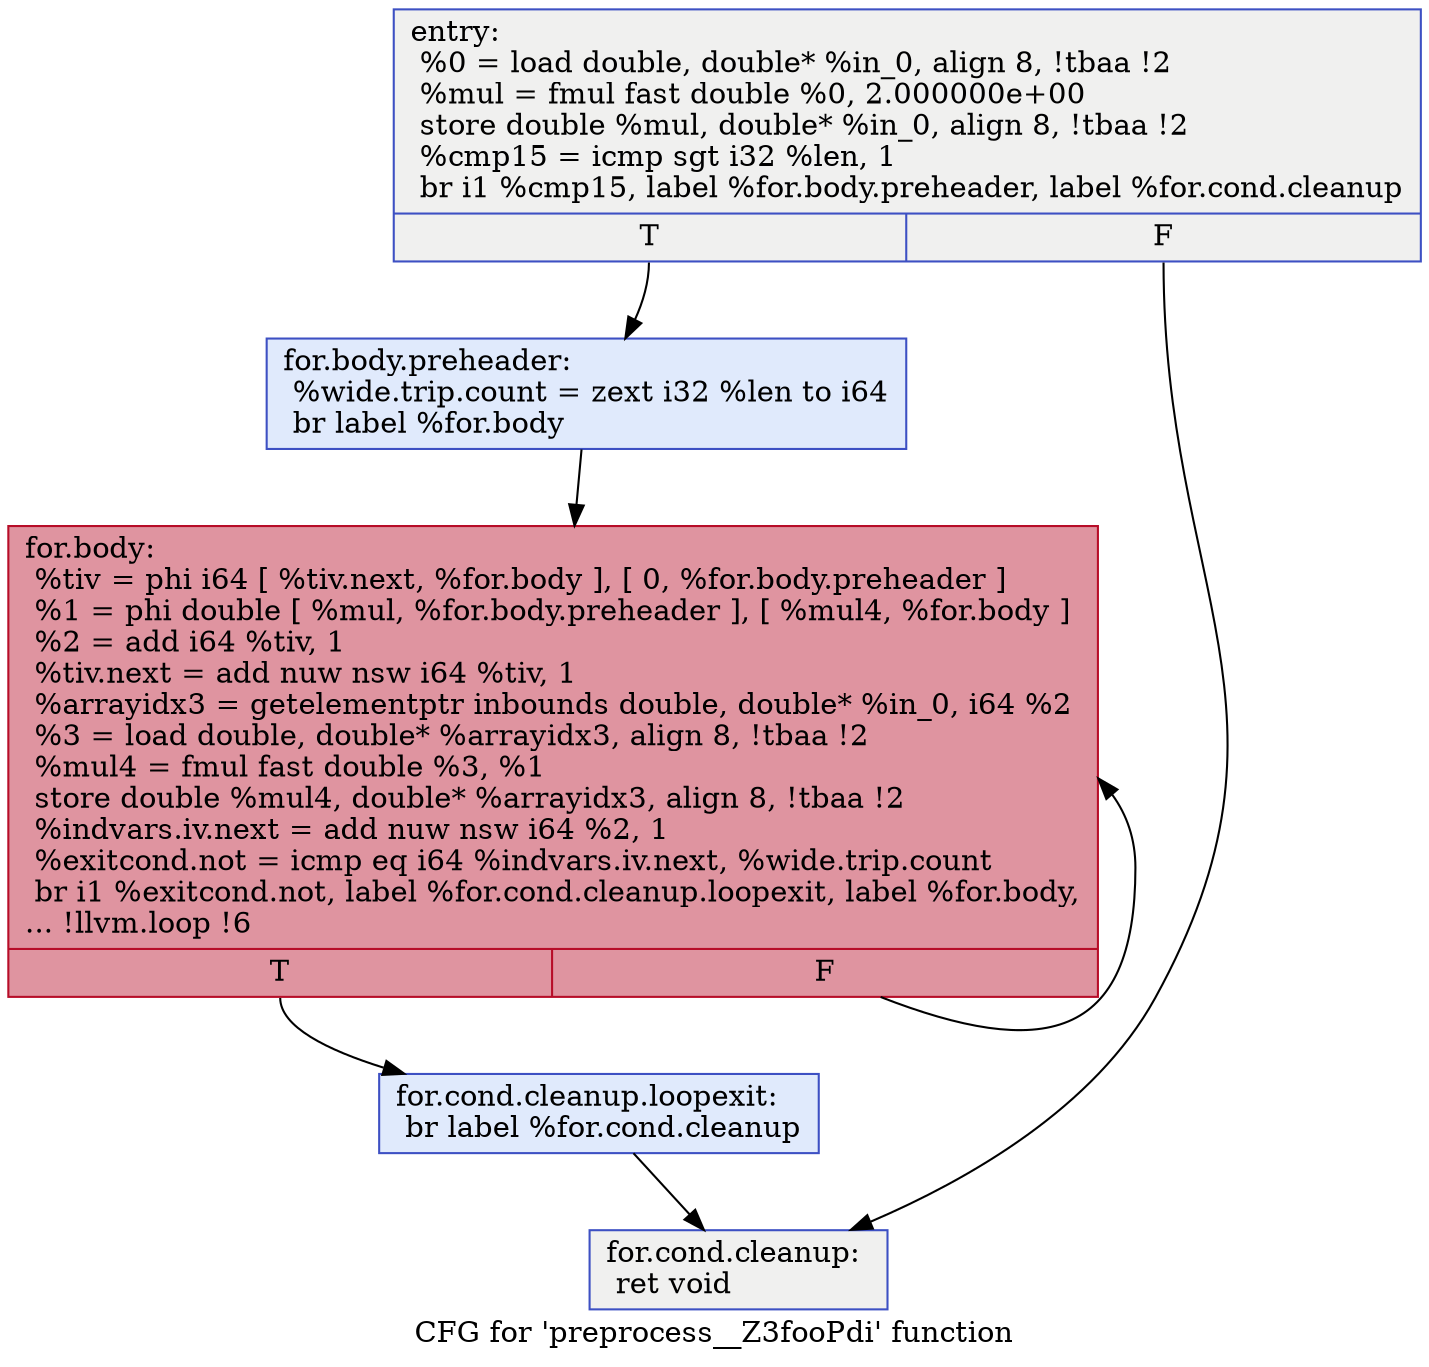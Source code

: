 digraph "CFG for 'preprocess__Z3fooPdi' function" {
	label="CFG for 'preprocess__Z3fooPdi' function";

	Node0x95b91c0 [shape=record,color="#3d50c3ff", style=filled, fillcolor="#dedcdb70",label="{entry:\l  %0 = load double, double* %in_0, align 8, !tbaa !2\l  %mul = fmul fast double %0, 2.000000e+00\l  store double %mul, double* %in_0, align 8, !tbaa !2\l  %cmp15 = icmp sgt i32 %len, 1\l  br i1 %cmp15, label %for.body.preheader, label %for.cond.cleanup\l|{<s0>T|<s1>F}}"];
	Node0x95b91c0:s0 -> Node0x95b9470;
	Node0x95b91c0:s1 -> Node0x95b9510;
	Node0x95b9470 [shape=record,color="#3d50c3ff", style=filled, fillcolor="#b9d0f970",label="{for.body.preheader:                               \l  %wide.trip.count = zext i32 %len to i64\l  br label %for.body\l}"];
	Node0x95b9470 -> Node0x95b9700;
	Node0x95b97f0 [shape=record,color="#3d50c3ff", style=filled, fillcolor="#b9d0f970",label="{for.cond.cleanup.loopexit:                        \l  br label %for.cond.cleanup\l}"];
	Node0x95b97f0 -> Node0x95b9510;
	Node0x95b9510 [shape=record,color="#3d50c3ff", style=filled, fillcolor="#dedcdb70",label="{for.cond.cleanup:                                 \l  ret void\l}"];
	Node0x95b9700 [shape=record,color="#b70d28ff", style=filled, fillcolor="#b70d2870",label="{for.body:                                         \l  %tiv = phi i64 [ %tiv.next, %for.body ], [ 0, %for.body.preheader ]\l  %1 = phi double [ %mul, %for.body.preheader ], [ %mul4, %for.body ]\l  %2 = add i64 %tiv, 1\l  %tiv.next = add nuw nsw i64 %tiv, 1\l  %arrayidx3 = getelementptr inbounds double, double* %in_0, i64 %2\l  %3 = load double, double* %arrayidx3, align 8, !tbaa !2\l  %mul4 = fmul fast double %3, %1\l  store double %mul4, double* %arrayidx3, align 8, !tbaa !2\l  %indvars.iv.next = add nuw nsw i64 %2, 1\l  %exitcond.not = icmp eq i64 %indvars.iv.next, %wide.trip.count\l  br i1 %exitcond.not, label %for.cond.cleanup.loopexit, label %for.body,\l... !llvm.loop !6\l|{<s0>T|<s1>F}}"];
	Node0x95b9700:s0 -> Node0x95b97f0;
	Node0x95b9700:s1 -> Node0x95b9700;
}
